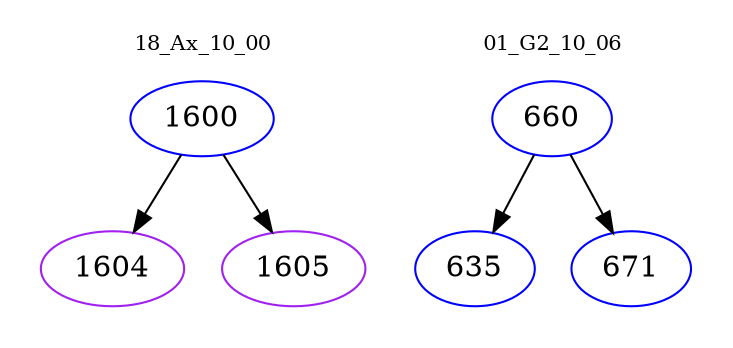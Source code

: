 digraph{
subgraph cluster_0 {
color = white
label = "18_Ax_10_00";
fontsize=10;
T0_1600 [label="1600", color="blue"]
T0_1600 -> T0_1604 [color="black"]
T0_1604 [label="1604", color="purple"]
T0_1600 -> T0_1605 [color="black"]
T0_1605 [label="1605", color="purple"]
}
subgraph cluster_1 {
color = white
label = "01_G2_10_06";
fontsize=10;
T1_660 [label="660", color="blue"]
T1_660 -> T1_635 [color="black"]
T1_635 [label="635", color="blue"]
T1_660 -> T1_671 [color="black"]
T1_671 [label="671", color="blue"]
}
}
